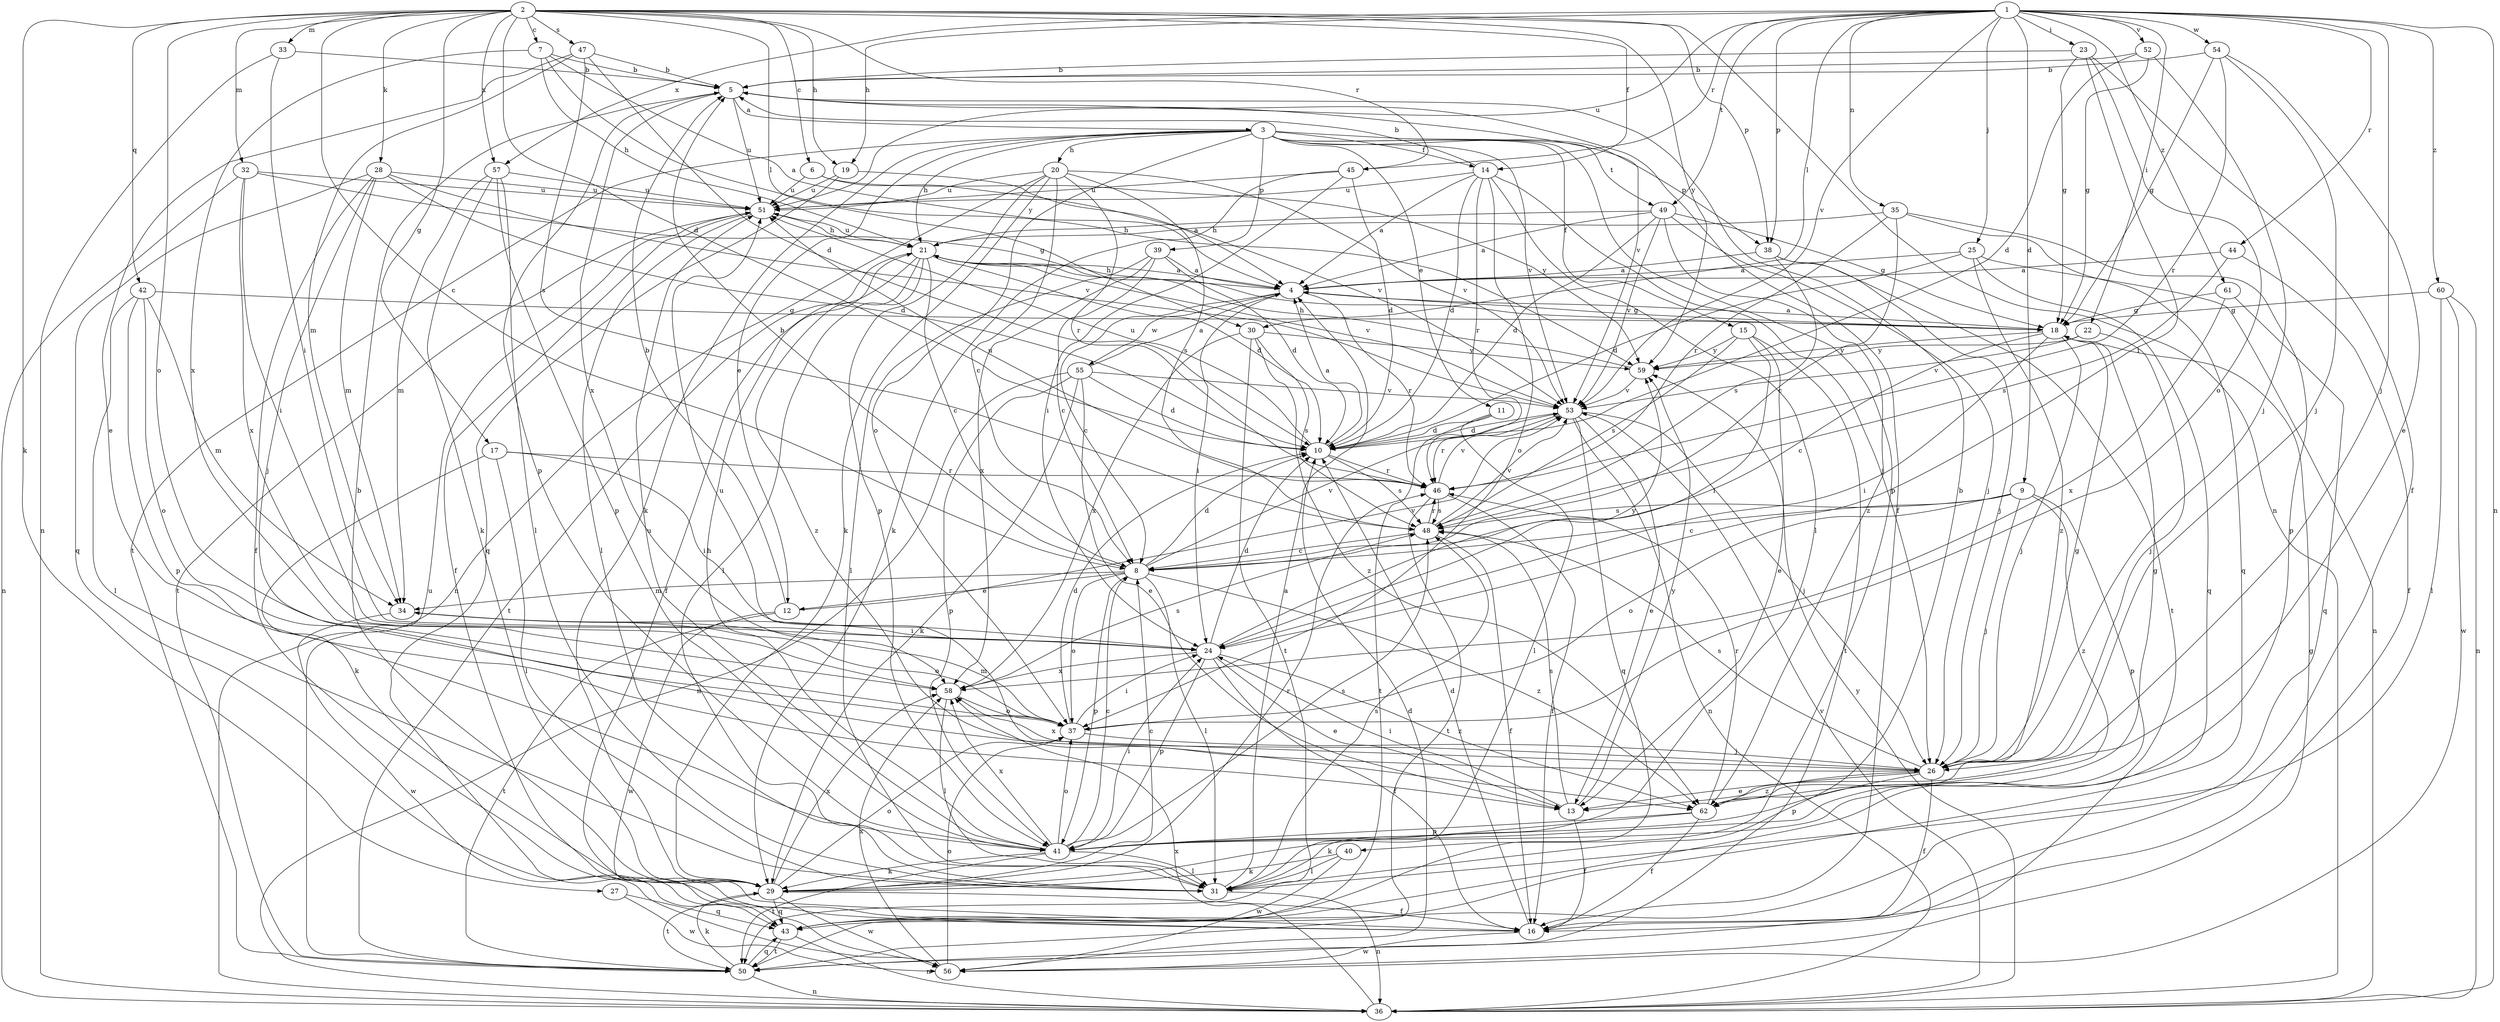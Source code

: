 strict digraph  {
	5 -> 3 [label=a];
	7 -> 4 [label=a];
	10 -> 4 [label=a];
	14 -> 4 [label=a];
	18 -> 4 [label=a];
	19 -> 4 [label=a];
	21 -> 4 [label=a];
	25 -> 4 [label=a];
	31 -> 4 [label=a];
	38 -> 4 [label=a];
	39 -> 4 [label=a];
	44 -> 4 [label=a];
	49 -> 4 [label=a];
	55 -> 4 [label=a];
	7 -> 5 [label=b];
	8 -> 5 [label=b];
	12 -> 5 [label=b];
	14 -> 5 [label=b];
	23 -> 5 [label=b];
	29 -> 5 [label=b];
	31 -> 5 [label=b];
	33 -> 5 [label=b];
	47 -> 5 [label=b];
	52 -> 5 [label=b];
	54 -> 5 [label=b];
	2 -> 6 [label=c];
	2 -> 7 [label=c];
	2 -> 8 [label=c];
	4 -> 8 [label=c];
	9 -> 8 [label=c];
	18 -> 8 [label=c];
	20 -> 8 [label=c];
	21 -> 8 [label=c];
	29 -> 8 [label=c];
	35 -> 8 [label=c];
	39 -> 8 [label=c];
	41 -> 8 [label=c];
	48 -> 8 [label=c];
	1 -> 9 [label=d];
	2 -> 10 [label=d];
	8 -> 10 [label=d];
	11 -> 10 [label=d];
	14 -> 10 [label=d];
	16 -> 10 [label=d];
	21 -> 10 [label=d];
	24 -> 10 [label=d];
	25 -> 10 [label=d];
	28 -> 10 [label=d];
	37 -> 10 [label=d];
	39 -> 10 [label=d];
	45 -> 10 [label=d];
	47 -> 10 [label=d];
	49 -> 10 [label=d];
	52 -> 10 [label=d];
	53 -> 10 [label=d];
	55 -> 10 [label=d];
	56 -> 10 [label=d];
	3 -> 11 [label=e];
	3 -> 12 [label=e];
	8 -> 12 [label=e];
	15 -> 13 [label=e];
	24 -> 13 [label=e];
	26 -> 13 [label=e];
	47 -> 13 [label=e];
	53 -> 13 [label=e];
	54 -> 13 [label=e];
	55 -> 13 [label=e];
	2 -> 14 [label=f];
	3 -> 14 [label=f];
	3 -> 15 [label=f];
	5 -> 16 [label=f];
	13 -> 16 [label=f];
	21 -> 16 [label=f];
	23 -> 16 [label=f];
	24 -> 16 [label=f];
	26 -> 16 [label=f];
	28 -> 16 [label=f];
	29 -> 16 [label=f];
	44 -> 16 [label=f];
	46 -> 16 [label=f];
	48 -> 16 [label=f];
	51 -> 16 [label=f];
	62 -> 16 [label=f];
	2 -> 17 [label=g];
	4 -> 18 [label=g];
	23 -> 18 [label=g];
	26 -> 18 [label=g];
	32 -> 18 [label=g];
	42 -> 18 [label=g];
	49 -> 18 [label=g];
	52 -> 18 [label=g];
	54 -> 18 [label=g];
	56 -> 18 [label=g];
	60 -> 18 [label=g];
	61 -> 18 [label=g];
	62 -> 18 [label=g];
	1 -> 19 [label=h];
	2 -> 19 [label=h];
	3 -> 20 [label=h];
	3 -> 21 [label=h];
	4 -> 21 [label=h];
	7 -> 21 [label=h];
	35 -> 21 [label=h];
	41 -> 21 [label=h];
	49 -> 21 [label=h];
	51 -> 21 [label=h];
	59 -> 21 [label=h];
	1 -> 22 [label=i];
	1 -> 23 [label=i];
	4 -> 24 [label=i];
	13 -> 24 [label=i];
	15 -> 24 [label=i];
	17 -> 24 [label=i];
	18 -> 24 [label=i];
	23 -> 24 [label=i];
	32 -> 24 [label=i];
	33 -> 24 [label=i];
	34 -> 24 [label=i];
	37 -> 24 [label=i];
	41 -> 24 [label=i];
	45 -> 24 [label=i];
	1 -> 25 [label=j];
	1 -> 26 [label=j];
	9 -> 26 [label=j];
	14 -> 26 [label=j];
	18 -> 26 [label=j];
	22 -> 26 [label=j];
	28 -> 26 [label=j];
	37 -> 26 [label=j];
	38 -> 26 [label=j];
	49 -> 26 [label=j];
	52 -> 26 [label=j];
	53 -> 26 [label=j];
	54 -> 26 [label=j];
	2 -> 27 [label=k];
	2 -> 28 [label=k];
	3 -> 29 [label=k];
	17 -> 29 [label=k];
	20 -> 29 [label=k];
	40 -> 29 [label=k];
	41 -> 29 [label=k];
	45 -> 29 [label=k];
	50 -> 29 [label=k];
	55 -> 29 [label=k];
	57 -> 29 [label=k];
	62 -> 29 [label=k];
	1 -> 30 [label=l];
	2 -> 30 [label=l];
	8 -> 31 [label=l];
	11 -> 31 [label=l];
	14 -> 31 [label=l];
	17 -> 31 [label=l];
	21 -> 31 [label=l];
	39 -> 31 [label=l];
	40 -> 31 [label=l];
	41 -> 31 [label=l];
	42 -> 31 [label=l];
	51 -> 31 [label=l];
	57 -> 31 [label=l];
	58 -> 31 [label=l];
	60 -> 31 [label=l];
	2 -> 32 [label=m];
	2 -> 33 [label=m];
	8 -> 34 [label=m];
	28 -> 34 [label=m];
	37 -> 34 [label=m];
	42 -> 34 [label=m];
	47 -> 34 [label=m];
	57 -> 34 [label=m];
	1 -> 35 [label=n];
	1 -> 36 [label=n];
	2 -> 36 [label=n];
	20 -> 36 [label=n];
	25 -> 36 [label=n];
	31 -> 36 [label=n];
	32 -> 36 [label=n];
	33 -> 36 [label=n];
	43 -> 36 [label=n];
	50 -> 36 [label=n];
	53 -> 36 [label=n];
	55 -> 36 [label=n];
	60 -> 36 [label=n];
	2 -> 37 [label=o];
	3 -> 37 [label=o];
	8 -> 37 [label=o];
	9 -> 37 [label=o];
	14 -> 37 [label=o];
	23 -> 37 [label=o];
	29 -> 37 [label=o];
	34 -> 37 [label=o];
	41 -> 37 [label=o];
	42 -> 37 [label=o];
	56 -> 37 [label=o];
	58 -> 37 [label=o];
	1 -> 38 [label=p];
	2 -> 38 [label=p];
	3 -> 38 [label=p];
	3 -> 39 [label=p];
	3 -> 40 [label=p];
	5 -> 41 [label=p];
	8 -> 41 [label=p];
	9 -> 41 [label=p];
	20 -> 41 [label=p];
	24 -> 41 [label=p];
	26 -> 41 [label=p];
	35 -> 41 [label=p];
	42 -> 41 [label=p];
	55 -> 41 [label=p];
	57 -> 41 [label=p];
	62 -> 41 [label=p];
	2 -> 42 [label=q];
	19 -> 43 [label=q];
	25 -> 43 [label=q];
	27 -> 43 [label=q];
	28 -> 43 [label=q];
	29 -> 43 [label=q];
	35 -> 43 [label=q];
	50 -> 43 [label=q];
	53 -> 43 [label=q];
	61 -> 43 [label=q];
	1 -> 44 [label=r];
	1 -> 45 [label=r];
	2 -> 45 [label=r];
	4 -> 46 [label=r];
	10 -> 46 [label=r];
	14 -> 46 [label=r];
	17 -> 46 [label=r];
	20 -> 46 [label=r];
	29 -> 46 [label=r];
	35 -> 46 [label=r];
	48 -> 46 [label=r];
	53 -> 46 [label=r];
	54 -> 46 [label=r];
	62 -> 46 [label=r];
	2 -> 47 [label=s];
	9 -> 48 [label=s];
	10 -> 48 [label=s];
	13 -> 48 [label=s];
	15 -> 48 [label=s];
	20 -> 48 [label=s];
	26 -> 48 [label=s];
	30 -> 48 [label=s];
	31 -> 48 [label=s];
	38 -> 48 [label=s];
	41 -> 48 [label=s];
	44 -> 48 [label=s];
	46 -> 48 [label=s];
	47 -> 48 [label=s];
	58 -> 48 [label=s];
	1 -> 49 [label=t];
	3 -> 49 [label=t];
	3 -> 50 [label=t];
	11 -> 50 [label=t];
	12 -> 50 [label=t];
	15 -> 50 [label=t];
	21 -> 50 [label=t];
	29 -> 50 [label=t];
	30 -> 50 [label=t];
	38 -> 50 [label=t];
	41 -> 50 [label=t];
	43 -> 50 [label=t];
	46 -> 50 [label=t];
	51 -> 50 [label=t];
	1 -> 51 [label=u];
	5 -> 51 [label=u];
	6 -> 51 [label=u];
	10 -> 51 [label=u];
	14 -> 51 [label=u];
	19 -> 51 [label=u];
	20 -> 51 [label=u];
	21 -> 51 [label=u];
	26 -> 51 [label=u];
	28 -> 51 [label=u];
	32 -> 51 [label=u];
	41 -> 51 [label=u];
	45 -> 51 [label=u];
	46 -> 51 [label=u];
	50 -> 51 [label=u];
	57 -> 51 [label=u];
	1 -> 52 [label=v];
	1 -> 53 [label=v];
	3 -> 53 [label=v];
	5 -> 53 [label=v];
	6 -> 53 [label=v];
	8 -> 53 [label=v];
	12 -> 53 [label=v];
	20 -> 53 [label=v];
	21 -> 53 [label=v];
	22 -> 53 [label=v];
	28 -> 53 [label=v];
	36 -> 53 [label=v];
	46 -> 53 [label=v];
	48 -> 53 [label=v];
	49 -> 53 [label=v];
	55 -> 53 [label=v];
	59 -> 53 [label=v];
	1 -> 54 [label=w];
	4 -> 55 [label=w];
	12 -> 56 [label=w];
	16 -> 56 [label=w];
	27 -> 56 [label=w];
	29 -> 56 [label=w];
	34 -> 56 [label=w];
	40 -> 56 [label=w];
	60 -> 56 [label=w];
	1 -> 57 [label=x];
	2 -> 57 [label=x];
	5 -> 58 [label=x];
	7 -> 58 [label=x];
	24 -> 58 [label=x];
	26 -> 58 [label=x];
	29 -> 58 [label=x];
	30 -> 58 [label=x];
	32 -> 58 [label=x];
	36 -> 58 [label=x];
	39 -> 58 [label=x];
	41 -> 58 [label=x];
	56 -> 58 [label=x];
	61 -> 58 [label=x];
	2 -> 59 [label=y];
	6 -> 59 [label=y];
	7 -> 59 [label=y];
	13 -> 59 [label=y];
	15 -> 59 [label=y];
	18 -> 59 [label=y];
	22 -> 59 [label=y];
	24 -> 59 [label=y];
	30 -> 59 [label=y];
	36 -> 59 [label=y];
	1 -> 60 [label=z];
	1 -> 61 [label=z];
	8 -> 62 [label=z];
	9 -> 62 [label=z];
	21 -> 62 [label=z];
	24 -> 62 [label=z];
	25 -> 62 [label=z];
	26 -> 62 [label=z];
	30 -> 62 [label=z];
	49 -> 62 [label=z];
}
